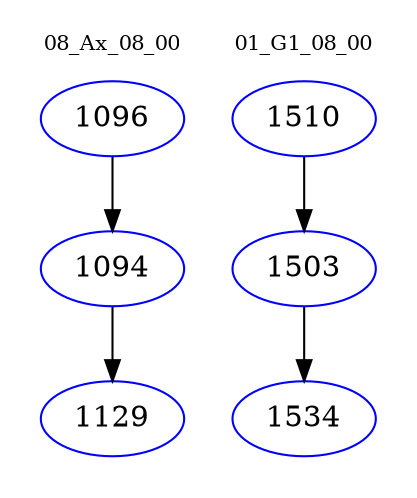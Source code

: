 digraph{
subgraph cluster_0 {
color = white
label = "08_Ax_08_00";
fontsize=10;
T0_1096 [label="1096", color="blue"]
T0_1096 -> T0_1094 [color="black"]
T0_1094 [label="1094", color="blue"]
T0_1094 -> T0_1129 [color="black"]
T0_1129 [label="1129", color="blue"]
}
subgraph cluster_1 {
color = white
label = "01_G1_08_00";
fontsize=10;
T1_1510 [label="1510", color="blue"]
T1_1510 -> T1_1503 [color="black"]
T1_1503 [label="1503", color="blue"]
T1_1503 -> T1_1534 [color="black"]
T1_1534 [label="1534", color="blue"]
}
}
